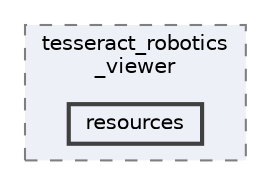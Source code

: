 digraph "tesseract_viewer_python/tesseract_robotics_viewer/resources"
{
 // LATEX_PDF_SIZE
  bgcolor="transparent";
  edge [fontname=Helvetica,fontsize=10,labelfontname=Helvetica,labelfontsize=10];
  node [fontname=Helvetica,fontsize=10,shape=box,height=0.2,width=0.4];
  compound=true
  subgraph clusterdir_cba3694ce3eda6bf5a8951e98e45c3b1 {
    graph [ bgcolor="#edf0f7", pencolor="grey50", label="tesseract_robotics\l_viewer", fontname=Helvetica,fontsize=10 style="filled,dashed", URL="dir_cba3694ce3eda6bf5a8951e98e45c3b1.html",tooltip=""]
  dir_7a7e44f4184929f1745bbf099fdafbf0 [label="resources", fillcolor="#edf0f7", color="grey25", style="filled,bold", URL="dir_7a7e44f4184929f1745bbf099fdafbf0.html",tooltip=""];
  }
}
